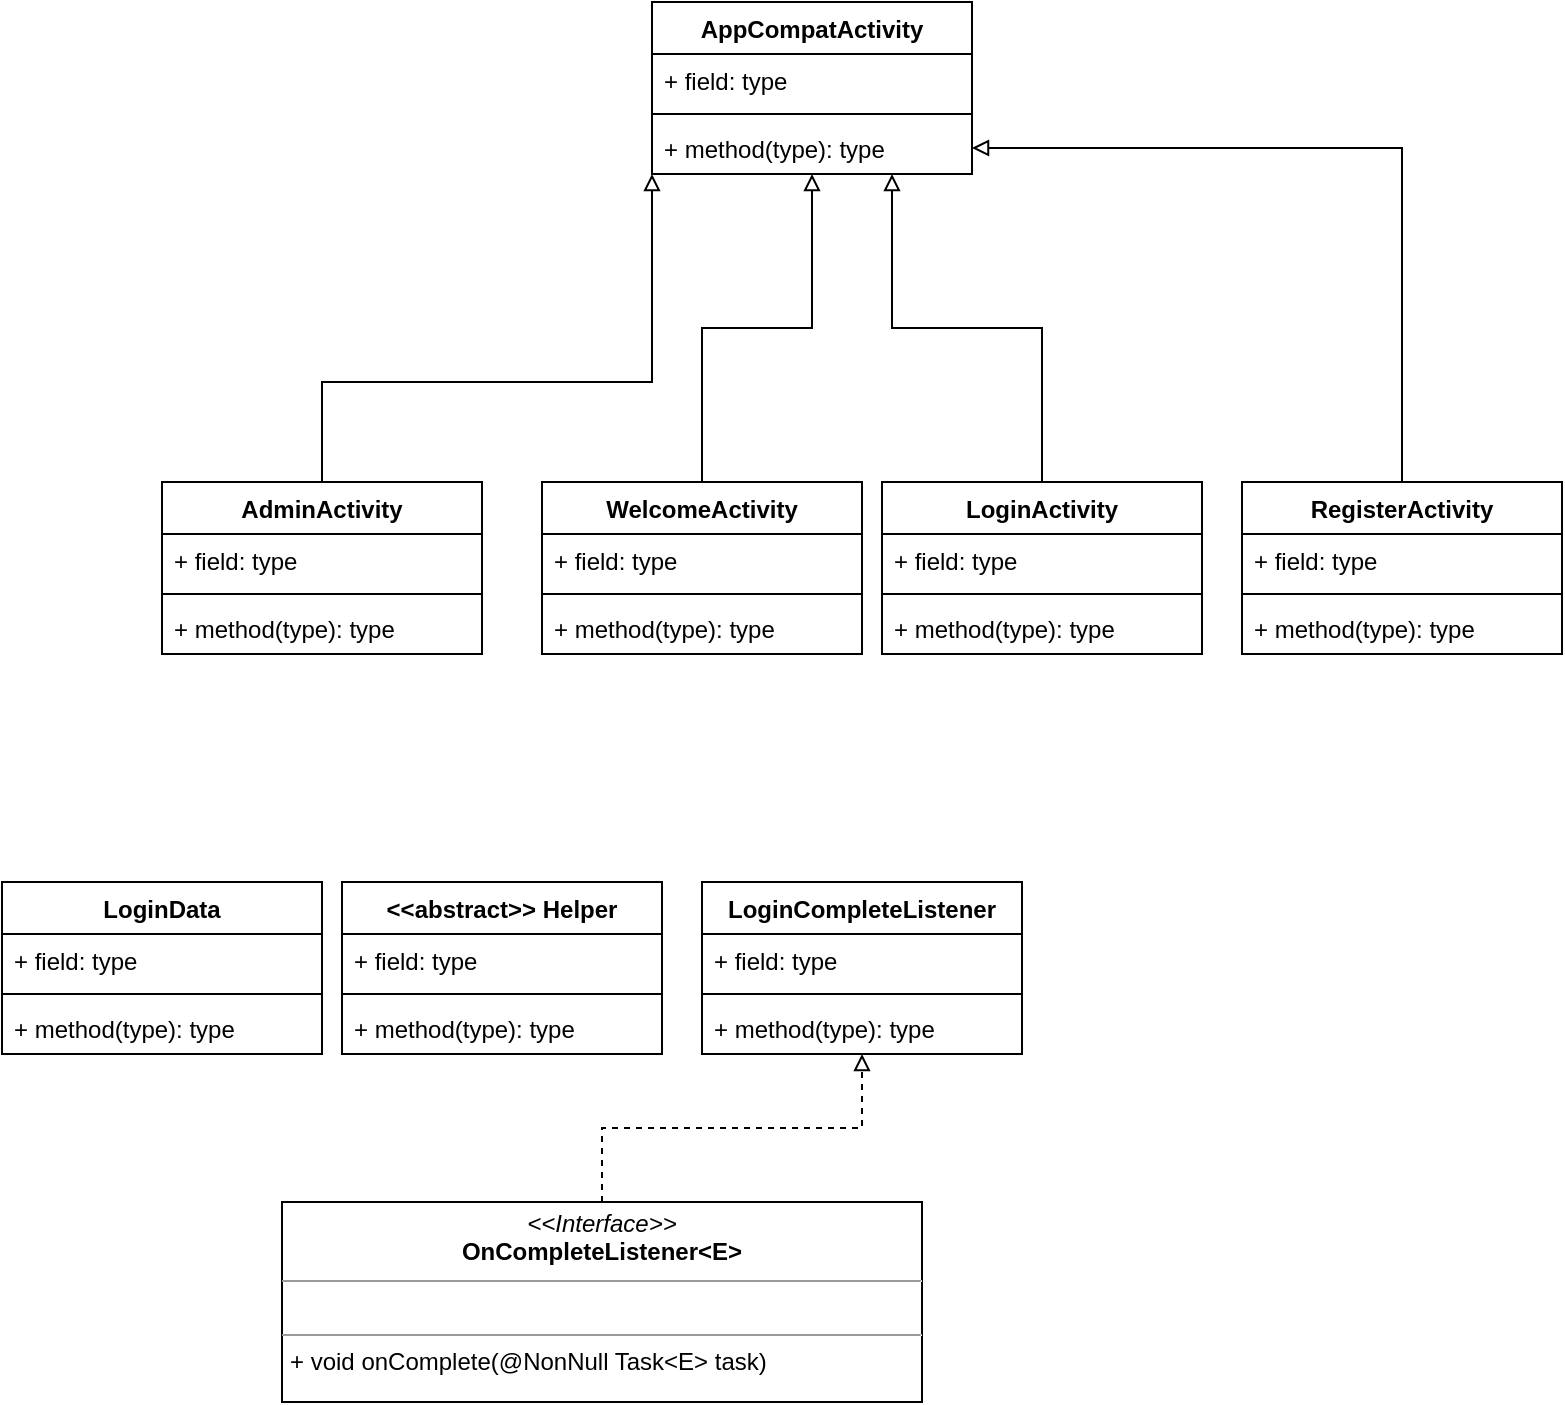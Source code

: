 <mxfile version="13.7.7" type="device"><diagram id="D2HrYbG22YgQxRuIc12b" name="Page-1"><mxGraphModel dx="1422" dy="707" grid="1" gridSize="10" guides="1" tooltips="1" connect="1" arrows="1" fold="1" page="1" pageScale="1" pageWidth="850" pageHeight="1100" math="0" shadow="0"><root><mxCell id="0"/><mxCell id="1" parent="0"/><mxCell id="2SmaiMGKHxrKWZdt_lJY-2" value="AppCompatActivity" style="swimlane;fontStyle=1;align=center;verticalAlign=top;childLayout=stackLayout;horizontal=1;startSize=26;horizontalStack=0;resizeParent=1;resizeParentMax=0;resizeLast=0;collapsible=1;marginBottom=0;" vertex="1" parent="1"><mxGeometry x="345" y="50" width="160" height="86" as="geometry"/></mxCell><mxCell id="2SmaiMGKHxrKWZdt_lJY-3" value="+ field: type" style="text;strokeColor=none;fillColor=none;align=left;verticalAlign=top;spacingLeft=4;spacingRight=4;overflow=hidden;rotatable=0;points=[[0,0.5],[1,0.5]];portConstraint=eastwest;" vertex="1" parent="2SmaiMGKHxrKWZdt_lJY-2"><mxGeometry y="26" width="160" height="26" as="geometry"/></mxCell><mxCell id="2SmaiMGKHxrKWZdt_lJY-4" value="" style="line;strokeWidth=1;fillColor=none;align=left;verticalAlign=middle;spacingTop=-1;spacingLeft=3;spacingRight=3;rotatable=0;labelPosition=right;points=[];portConstraint=eastwest;" vertex="1" parent="2SmaiMGKHxrKWZdt_lJY-2"><mxGeometry y="52" width="160" height="8" as="geometry"/></mxCell><mxCell id="2SmaiMGKHxrKWZdt_lJY-5" value="+ method(type): type" style="text;strokeColor=none;fillColor=none;align=left;verticalAlign=top;spacingLeft=4;spacingRight=4;overflow=hidden;rotatable=0;points=[[0,0.5],[1,0.5]];portConstraint=eastwest;" vertex="1" parent="2SmaiMGKHxrKWZdt_lJY-2"><mxGeometry y="60" width="160" height="26" as="geometry"/></mxCell><mxCell id="2SmaiMGKHxrKWZdt_lJY-14" style="edgeStyle=orthogonalEdgeStyle;rounded=0;orthogonalLoop=1;jettySize=auto;html=1;entryX=1;entryY=0.5;entryDx=0;entryDy=0;endArrow=block;endFill=0;" edge="1" parent="1" source="BWhEAun63Gupic3MjZ6a-34" target="2SmaiMGKHxrKWZdt_lJY-5"><mxGeometry relative="1" as="geometry"><Array as="points"><mxPoint x="720" y="123"/></Array></mxGeometry></mxCell><mxCell id="2SmaiMGKHxrKWZdt_lJY-11" style="edgeStyle=orthogonalEdgeStyle;rounded=0;orthogonalLoop=1;jettySize=auto;html=1;entryX=0.5;entryY=1;entryDx=0;entryDy=0;endArrow=block;endFill=0;" edge="1" parent="1" source="BWhEAun63Gupic3MjZ6a-38" target="2SmaiMGKHxrKWZdt_lJY-2"><mxGeometry relative="1" as="geometry"><Array as="points"><mxPoint x="370" y="213"/><mxPoint x="425" y="213"/></Array></mxGeometry></mxCell><mxCell id="BWhEAun63Gupic3MjZ6a-38" value="WelcomeActivity" style="swimlane;fontStyle=1;align=center;verticalAlign=top;childLayout=stackLayout;horizontal=1;startSize=26;horizontalStack=0;resizeParent=1;resizeParentMax=0;resizeLast=0;collapsible=1;marginBottom=0;rounded=0;" parent="1" vertex="1"><mxGeometry x="290" y="290" width="160" height="86" as="geometry"/></mxCell><mxCell id="BWhEAun63Gupic3MjZ6a-39" value="+ field: type" style="text;strokeColor=none;fillColor=none;align=left;verticalAlign=top;spacingLeft=4;spacingRight=4;overflow=hidden;rotatable=0;points=[[0,0.5],[1,0.5]];portConstraint=eastwest;" parent="BWhEAun63Gupic3MjZ6a-38" vertex="1"><mxGeometry y="26" width="160" height="26" as="geometry"/></mxCell><mxCell id="BWhEAun63Gupic3MjZ6a-40" value="" style="line;strokeWidth=1;fillColor=none;align=left;verticalAlign=middle;spacingTop=-1;spacingLeft=3;spacingRight=3;rotatable=0;labelPosition=right;points=[];portConstraint=eastwest;" parent="BWhEAun63Gupic3MjZ6a-38" vertex="1"><mxGeometry y="52" width="160" height="8" as="geometry"/></mxCell><mxCell id="BWhEAun63Gupic3MjZ6a-41" value="+ method(type): type" style="text;strokeColor=none;fillColor=none;align=left;verticalAlign=top;spacingLeft=4;spacingRight=4;overflow=hidden;rotatable=0;points=[[0,0.5],[1,0.5]];portConstraint=eastwest;" parent="BWhEAun63Gupic3MjZ6a-38" vertex="1"><mxGeometry y="60" width="160" height="26" as="geometry"/></mxCell><mxCell id="2SmaiMGKHxrKWZdt_lJY-13" style="edgeStyle=orthogonalEdgeStyle;rounded=0;orthogonalLoop=1;jettySize=auto;html=1;exitX=0.5;exitY=0;exitDx=0;exitDy=0;entryX=0.75;entryY=1;entryDx=0;entryDy=0;endArrow=block;endFill=0;" edge="1" parent="1" source="BWhEAun63Gupic3MjZ6a-26" target="2SmaiMGKHxrKWZdt_lJY-2"><mxGeometry relative="1" as="geometry"/></mxCell><mxCell id="BWhEAun63Gupic3MjZ6a-26" value="LoginActivity" style="swimlane;fontStyle=1;align=center;verticalAlign=top;childLayout=stackLayout;horizontal=1;startSize=26;horizontalStack=0;resizeParent=1;resizeParentMax=0;resizeLast=0;collapsible=1;marginBottom=0;" parent="1" vertex="1"><mxGeometry x="460" y="290" width="160" height="86" as="geometry"/></mxCell><mxCell id="BWhEAun63Gupic3MjZ6a-27" value="+ field: type" style="text;strokeColor=none;fillColor=none;align=left;verticalAlign=top;spacingLeft=4;spacingRight=4;overflow=hidden;rotatable=0;points=[[0,0.5],[1,0.5]];portConstraint=eastwest;" parent="BWhEAun63Gupic3MjZ6a-26" vertex="1"><mxGeometry y="26" width="160" height="26" as="geometry"/></mxCell><mxCell id="BWhEAun63Gupic3MjZ6a-28" value="" style="line;strokeWidth=1;fillColor=none;align=left;verticalAlign=middle;spacingTop=-1;spacingLeft=3;spacingRight=3;rotatable=0;labelPosition=right;points=[];portConstraint=eastwest;" parent="BWhEAun63Gupic3MjZ6a-26" vertex="1"><mxGeometry y="52" width="160" height="8" as="geometry"/></mxCell><mxCell id="BWhEAun63Gupic3MjZ6a-29" value="+ method(type): type" style="text;strokeColor=none;fillColor=none;align=left;verticalAlign=top;spacingLeft=4;spacingRight=4;overflow=hidden;rotatable=0;points=[[0,0.5],[1,0.5]];portConstraint=eastwest;" parent="BWhEAun63Gupic3MjZ6a-26" vertex="1"><mxGeometry y="60" width="160" height="26" as="geometry"/></mxCell><mxCell id="BWhEAun63Gupic3MjZ6a-34" value="RegisterActivity&#xA;" style="swimlane;fontStyle=1;align=center;verticalAlign=top;childLayout=stackLayout;horizontal=1;startSize=26;horizontalStack=0;resizeParent=1;resizeParentMax=0;resizeLast=0;collapsible=1;marginBottom=0;" parent="1" vertex="1"><mxGeometry x="640" y="290" width="160" height="86" as="geometry"/></mxCell><mxCell id="BWhEAun63Gupic3MjZ6a-35" value="+ field: type" style="text;strokeColor=none;fillColor=none;align=left;verticalAlign=top;spacingLeft=4;spacingRight=4;overflow=hidden;rotatable=0;points=[[0,0.5],[1,0.5]];portConstraint=eastwest;" parent="BWhEAun63Gupic3MjZ6a-34" vertex="1"><mxGeometry y="26" width="160" height="26" as="geometry"/></mxCell><mxCell id="BWhEAun63Gupic3MjZ6a-36" value="" style="line;strokeWidth=1;fillColor=none;align=left;verticalAlign=middle;spacingTop=-1;spacingLeft=3;spacingRight=3;rotatable=0;labelPosition=right;points=[];portConstraint=eastwest;" parent="BWhEAun63Gupic3MjZ6a-34" vertex="1"><mxGeometry y="52" width="160" height="8" as="geometry"/></mxCell><mxCell id="BWhEAun63Gupic3MjZ6a-37" value="+ method(type): type" style="text;strokeColor=none;fillColor=none;align=left;verticalAlign=top;spacingLeft=4;spacingRight=4;overflow=hidden;rotatable=0;points=[[0,0.5],[1,0.5]];portConstraint=eastwest;" parent="BWhEAun63Gupic3MjZ6a-34" vertex="1"><mxGeometry y="60" width="160" height="26" as="geometry"/></mxCell><mxCell id="BWhEAun63Gupic3MjZ6a-18" value="&lt;&lt;abstract&gt;&gt; Helper&#xA;" style="swimlane;fontStyle=1;align=center;verticalAlign=top;childLayout=stackLayout;horizontal=1;startSize=26;horizontalStack=0;resizeParent=1;resizeParentMax=0;resizeLast=0;collapsible=1;marginBottom=0;" parent="1" vertex="1"><mxGeometry x="190" y="490" width="160" height="86" as="geometry"/></mxCell><mxCell id="BWhEAun63Gupic3MjZ6a-19" value="+ field: type" style="text;strokeColor=none;fillColor=none;align=left;verticalAlign=top;spacingLeft=4;spacingRight=4;overflow=hidden;rotatable=0;points=[[0,0.5],[1,0.5]];portConstraint=eastwest;" parent="BWhEAun63Gupic3MjZ6a-18" vertex="1"><mxGeometry y="26" width="160" height="26" as="geometry"/></mxCell><mxCell id="BWhEAun63Gupic3MjZ6a-20" value="" style="line;strokeWidth=1;fillColor=none;align=left;verticalAlign=middle;spacingTop=-1;spacingLeft=3;spacingRight=3;rotatable=0;labelPosition=right;points=[];portConstraint=eastwest;" parent="BWhEAun63Gupic3MjZ6a-18" vertex="1"><mxGeometry y="52" width="160" height="8" as="geometry"/></mxCell><mxCell id="BWhEAun63Gupic3MjZ6a-21" value="+ method(type): type" style="text;strokeColor=none;fillColor=none;align=left;verticalAlign=top;spacingLeft=4;spacingRight=4;overflow=hidden;rotatable=0;points=[[0,0.5],[1,0.5]];portConstraint=eastwest;" parent="BWhEAun63Gupic3MjZ6a-18" vertex="1"><mxGeometry y="60" width="160" height="26" as="geometry"/></mxCell><mxCell id="BWhEAun63Gupic3MjZ6a-30" value="LoginData" style="swimlane;fontStyle=1;align=center;verticalAlign=top;childLayout=stackLayout;horizontal=1;startSize=26;horizontalStack=0;resizeParent=1;resizeParentMax=0;resizeLast=0;collapsible=1;marginBottom=0;" parent="1" vertex="1"><mxGeometry x="20" y="490" width="160" height="86" as="geometry"/></mxCell><mxCell id="BWhEAun63Gupic3MjZ6a-31" value="+ field: type" style="text;strokeColor=none;fillColor=none;align=left;verticalAlign=top;spacingLeft=4;spacingRight=4;overflow=hidden;rotatable=0;points=[[0,0.5],[1,0.5]];portConstraint=eastwest;" parent="BWhEAun63Gupic3MjZ6a-30" vertex="1"><mxGeometry y="26" width="160" height="26" as="geometry"/></mxCell><mxCell id="BWhEAun63Gupic3MjZ6a-32" value="" style="line;strokeWidth=1;fillColor=none;align=left;verticalAlign=middle;spacingTop=-1;spacingLeft=3;spacingRight=3;rotatable=0;labelPosition=right;points=[];portConstraint=eastwest;" parent="BWhEAun63Gupic3MjZ6a-30" vertex="1"><mxGeometry y="52" width="160" height="8" as="geometry"/></mxCell><mxCell id="BWhEAun63Gupic3MjZ6a-33" value="+ method(type): type" style="text;strokeColor=none;fillColor=none;align=left;verticalAlign=top;spacingLeft=4;spacingRight=4;overflow=hidden;rotatable=0;points=[[0,0.5],[1,0.5]];portConstraint=eastwest;" parent="BWhEAun63Gupic3MjZ6a-30" vertex="1"><mxGeometry y="60" width="160" height="26" as="geometry"/></mxCell><mxCell id="BWhEAun63Gupic3MjZ6a-22" value="LoginCompleteListener" style="swimlane;fontStyle=1;align=center;verticalAlign=top;childLayout=stackLayout;horizontal=1;startSize=26;horizontalStack=0;resizeParent=1;resizeParentMax=0;resizeLast=0;collapsible=1;marginBottom=0;" parent="1" vertex="1"><mxGeometry x="370" y="490" width="160" height="86" as="geometry"/></mxCell><mxCell id="BWhEAun63Gupic3MjZ6a-23" value="+ field: type" style="text;strokeColor=none;fillColor=none;align=left;verticalAlign=top;spacingLeft=4;spacingRight=4;overflow=hidden;rotatable=0;points=[[0,0.5],[1,0.5]];portConstraint=eastwest;" parent="BWhEAun63Gupic3MjZ6a-22" vertex="1"><mxGeometry y="26" width="160" height="26" as="geometry"/></mxCell><mxCell id="BWhEAun63Gupic3MjZ6a-24" value="" style="line;strokeWidth=1;fillColor=none;align=left;verticalAlign=middle;spacingTop=-1;spacingLeft=3;spacingRight=3;rotatable=0;labelPosition=right;points=[];portConstraint=eastwest;" parent="BWhEAun63Gupic3MjZ6a-22" vertex="1"><mxGeometry y="52" width="160" height="8" as="geometry"/></mxCell><mxCell id="BWhEAun63Gupic3MjZ6a-25" value="+ method(type): type" style="text;strokeColor=none;fillColor=none;align=left;verticalAlign=top;spacingLeft=4;spacingRight=4;overflow=hidden;rotatable=0;points=[[0,0.5],[1,0.5]];portConstraint=eastwest;" parent="BWhEAun63Gupic3MjZ6a-22" vertex="1"><mxGeometry y="60" width="160" height="26" as="geometry"/></mxCell><mxCell id="2SmaiMGKHxrKWZdt_lJY-18" style="edgeStyle=orthogonalEdgeStyle;rounded=0;orthogonalLoop=1;jettySize=auto;html=1;entryX=0;entryY=1;entryDx=0;entryDy=0;endArrow=block;endFill=0;" edge="1" parent="1" source="BWhEAun63Gupic3MjZ6a-14" target="2SmaiMGKHxrKWZdt_lJY-2"><mxGeometry relative="1" as="geometry"><Array as="points"><mxPoint x="180" y="240"/><mxPoint x="345" y="240"/></Array></mxGeometry></mxCell><mxCell id="BWhEAun63Gupic3MjZ6a-14" value="AdminActivity" style="swimlane;fontStyle=1;align=center;verticalAlign=top;childLayout=stackLayout;horizontal=1;startSize=26;horizontalStack=0;resizeParent=1;resizeParentMax=0;resizeLast=0;collapsible=1;marginBottom=0;" parent="1" vertex="1"><mxGeometry x="100" y="290" width="160" height="86" as="geometry"/></mxCell><mxCell id="BWhEAun63Gupic3MjZ6a-15" value="+ field: type" style="text;strokeColor=none;fillColor=none;align=left;verticalAlign=top;spacingLeft=4;spacingRight=4;overflow=hidden;rotatable=0;points=[[0,0.5],[1,0.5]];portConstraint=eastwest;" parent="BWhEAun63Gupic3MjZ6a-14" vertex="1"><mxGeometry y="26" width="160" height="26" as="geometry"/></mxCell><mxCell id="BWhEAun63Gupic3MjZ6a-16" value="" style="line;strokeWidth=1;fillColor=none;align=left;verticalAlign=middle;spacingTop=-1;spacingLeft=3;spacingRight=3;rotatable=0;labelPosition=right;points=[];portConstraint=eastwest;" parent="BWhEAun63Gupic3MjZ6a-14" vertex="1"><mxGeometry y="52" width="160" height="8" as="geometry"/></mxCell><mxCell id="BWhEAun63Gupic3MjZ6a-17" value="+ method(type): type" style="text;strokeColor=none;fillColor=none;align=left;verticalAlign=top;spacingLeft=4;spacingRight=4;overflow=hidden;rotatable=0;points=[[0,0.5],[1,0.5]];portConstraint=eastwest;" parent="BWhEAun63Gupic3MjZ6a-14" vertex="1"><mxGeometry y="60" width="160" height="26" as="geometry"/></mxCell><mxCell id="2SmaiMGKHxrKWZdt_lJY-30" style="edgeStyle=orthogonalEdgeStyle;rounded=0;orthogonalLoop=1;jettySize=auto;html=1;entryX=0.5;entryY=1;entryDx=0;entryDy=0;endArrow=block;endFill=0;dashed=1;" edge="1" parent="1" source="2SmaiMGKHxrKWZdt_lJY-29" target="BWhEAun63Gupic3MjZ6a-22"><mxGeometry relative="1" as="geometry"/></mxCell><mxCell id="2SmaiMGKHxrKWZdt_lJY-29" value="&lt;p style=&quot;margin: 0px ; margin-top: 4px ; text-align: center&quot;&gt;&lt;i&gt;&amp;lt;&amp;lt;Interface&amp;gt;&amp;gt;&lt;/i&gt;&lt;br&gt;&lt;b&gt;OnCompleteListener&amp;lt;E&amp;gt;&lt;/b&gt;&lt;/p&gt;&lt;hr size=&quot;1&quot;&gt;&lt;br&gt;&lt;hr size=&quot;1&quot;&gt;&lt;p style=&quot;margin: 0px ; margin-left: 4px&quot;&gt;+ void onComplete(@NonNull Task&amp;lt;E&amp;gt; task)&lt;br&gt;&lt;br&gt;&lt;/p&gt;" style="verticalAlign=top;align=left;overflow=fill;fontSize=12;fontFamily=Helvetica;html=1;" vertex="1" parent="1"><mxGeometry x="160" y="650" width="320" height="100" as="geometry"/></mxCell></root></mxGraphModel></diagram></mxfile>